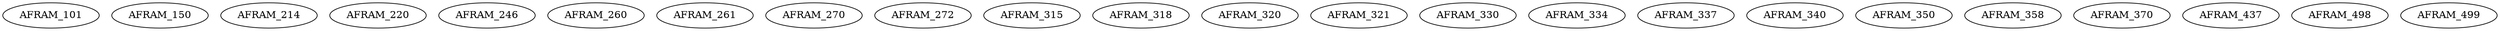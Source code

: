 digraph G {
    AFRAM_101;
    AFRAM_150;
    AFRAM_214;
    AFRAM_220;
    AFRAM_246;
    AFRAM_260;
    AFRAM_261;
    AFRAM_270;
    AFRAM_272;
    AFRAM_315;
    AFRAM_318;
    AFRAM_320;
    AFRAM_321;
    AFRAM_330;
    AFRAM_334;
    AFRAM_337;
    AFRAM_340;
    AFRAM_350;
    AFRAM_358;
    AFRAM_370;
    AFRAM_437;
    AFRAM_498;
    AFRAM_499;
}
